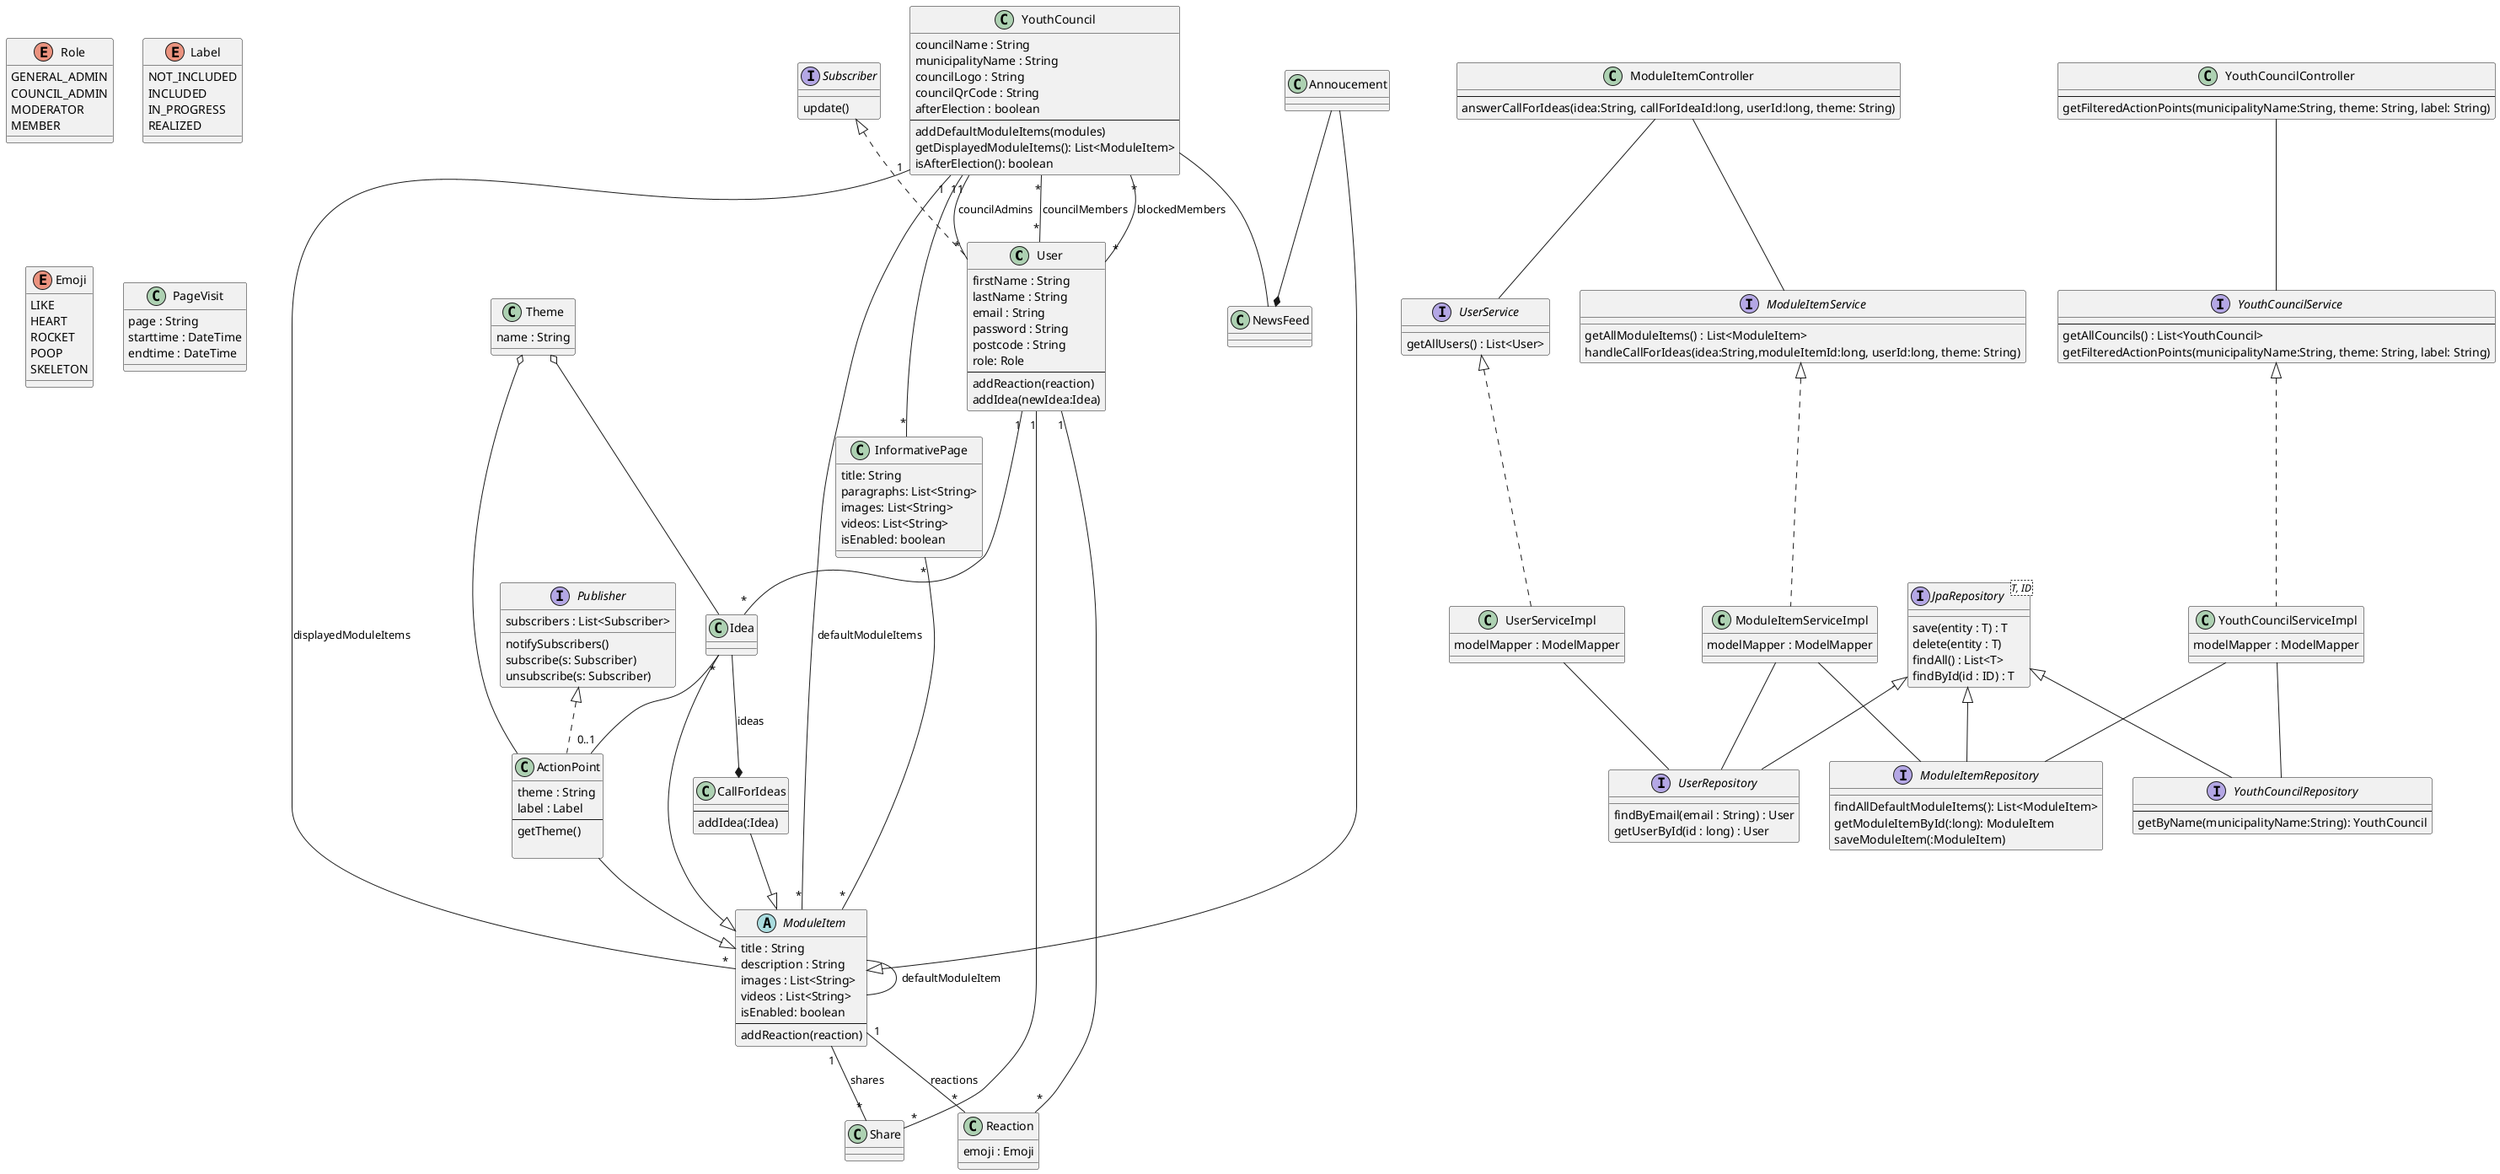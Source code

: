 @startuml
' tested userstories
'26 7
' 11 filter action points quickly find action points based on some options
'42 take part in the call for ideas
' add my idea to a call for ideas

class User implements Subscriber{
    firstName : String
    lastName : String
    email : String
    password : String
    postcode : String
    role: Role
    --
    addReaction(reaction)
    addIdea(newIdea:Idea)
}


'skinparam linetype ortho


enum Role {
    GENERAL_ADMIN
    COUNCIL_ADMIN
    MODERATOR
    MEMBER
}

class YouthCouncil {
    councilName : String
    municipalityName : String
    councilLogo : String
    councilQrCode : String
    afterElection : boolean
    --
    addDefaultModuleItems(modules)
    getDisplayedModuleItems(): List<ModuleItem>
    isAfterElection(): boolean
}

abstract ModuleItem {
    title : String
    description : String
    images : List<String>
    videos : List<String>
    isEnabled: boolean
    --
    addReaction(reaction)
}

class CallForIdeas {
    --
    addIdea(:Idea)
}

class Idea {
}

class InformativePage {
    title: String
    paragraphs: List<String>
    images: List<String>
    videos: List<String>
    isEnabled: boolean
}

class ActionPoint implements Publisher{
    theme : String
    label : Label
    --
    getTheme()

}

class Annoucement {

}

class Theme {
    name : String
}

enum Label {
    NOT_INCLUDED
    INCLUDED
    IN_PROGRESS
    REALIZED
}

class NewsFeed {

}

class Reaction {
    emoji : Emoji
}

class Share {

}


enum Emoji {
    LIKE
    HEART
    ROCKET
    POOP
    SKELETON
}


ModuleItem -- ModuleItem : defaultModuleItem


CallForIdeas --|> ModuleItem
Idea --|> ModuleItem
Idea --* CallForIdeas : ideas
ActionPoint --|> ModuleItem
Annoucement --|> ModuleItem

YouthCouncil "*"--"*" User : councilMembers
YouthCouncil "*"--"*" User : blockedMembers
YouthCouncil "1"--"*" User : councilAdmins
YouthCouncil "1"--"*" InformativePage
InformativePage "*" -- "*" ModuleItem

YouthCouncil "1"--"*" ModuleItem : displayedModuleItems
YouthCouncil "1"--"*" ModuleItem : defaultModuleItems
YouthCouncil -- NewsFeed

User "1" -- "*" Idea
Idea "*"-- "0..1"ActionPoint


Theme o-- ActionPoint
Theme o-- Idea

Annoucement --* NewsFeed

ModuleItem "1" -- "*" Reaction : reactions
ModuleItem "1" -- "*" Share : shares

Share "*"--"1" User
Reaction "*"--"1" User
ModuleItemController -- UserService


' Start design class diagram
class PageVisit {
    page : String
    starttime : DateTime
    endtime : DateTime
}

interface UserRepository extends JpaRepository{
    findByEmail(email : String) : User
    getUserById(id : long) : User
}


interface ModuleItemRepository extends JpaRepository{
    findAllDefaultModuleItems(): List<ModuleItem>
    getModuleItemById(:long): ModuleItem
    saveModuleItem(:ModuleItem)
}

interface YouthCouncilRepository extends JpaRepository{
    --
    getByName(municipalityName:String): YouthCouncil
}

interface UserService{
    getAllUsers() : List<User>

}
class UserServiceImpl implements UserService{
    modelMapper : ModelMapper
}
interface ModuleItemService{
    getAllModuleItems() : List<ModuleItem>
    handleCallForIdeas(idea:String,moduleItemId:long, userId:long, theme: String)

}
class ModuleItemServiceImpl implements ModuleItemService{
    modelMapper : ModelMapper
}
interface YouthCouncilService{
    --
    getAllCouncils() : List<YouthCouncil>
    getFilteredActionPoints(municipalityName:String, theme: String, label: String)
}
class YouthCouncilServiceImpl implements YouthCouncilService{
    modelMapper : ModelMapper
}

class ModuleItemController{
    --
    answerCallForIdeas(idea:String, callForIdeaId:long, userId:long, theme: String)
}

class YouthCouncilController{
    --
    getFilteredActionPoints(municipalityName:String, theme: String, label: String)
}

interface JpaRepository<T, ID>{
    save(entity : T) : T
    delete(entity : T)
    findAll() : List<T>
    findById(id : ID) : T
}

interface Subscriber{
    update()
}

interface Publisher{
    subscribers : List<Subscriber>
    notifySubscribers()
    subscribe(s: Subscriber)
    unsubscribe(s: Subscriber)
}

UserServiceImpl -- UserRepository
ModuleItemServiceImpl -- ModuleItemRepository
YouthCouncilServiceImpl -- YouthCouncilRepository
YouthCouncilServiceImpl -- ModuleItemRepository
YouthCouncilController -- YouthCouncilService

ModuleItemServiceImpl -- UserRepository

ModuleItemController -- ModuleItemService
'ModuleItemServiceImpl -- ModuleItemRepository
'ModuleItemServiceImpl -- UserRepository

'We have a set of default modules
'When a default module is modified, the changes
'are saved as a new entry in the database

@enduml